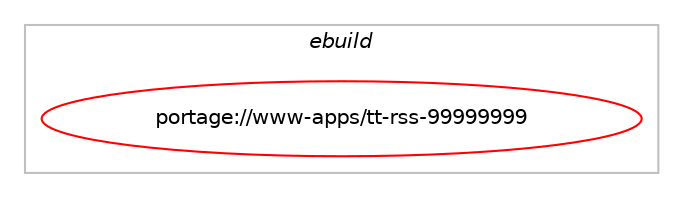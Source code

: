 digraph prolog {

# *************
# Graph options
# *************

newrank=true;
concentrate=true;
compound=true;
graph [rankdir=LR,fontname=Helvetica,fontsize=10,ranksep=1.5];#, ranksep=2.5, nodesep=0.2];
edge  [arrowhead=vee];
node  [fontname=Helvetica,fontsize=10];

# **********
# The ebuild
# **********

subgraph cluster_leftcol {
color=gray;
label=<<i>ebuild</i>>;
id [label="portage://www-apps/tt-rss-99999999", color=red, width=4, href="../www-apps/tt-rss-99999999.svg"];
}

# ****************
# The dependencies
# ****************

subgraph cluster_midcol {
color=gray;
label=<<i>dependencies</i>>;
subgraph cluster_compile {
fillcolor="#eeeeee";
style=filled;
label=<<i>compile</i>>;
# *** BEGIN UNKNOWN DEPENDENCY TYPE (TODO) ***
# id -> equal(any_of_group([package_dependency(portage://www-apps/tt-rss-99999999,install,no,virtual,httpd-cgi,none,[,,],[],[]),package_dependency(portage://www-apps/tt-rss-99999999,install,no,virtual,httpd-fastcgi,none,[,,],[],[])]))
# *** END UNKNOWN DEPENDENCY TYPE (TODO) ***

# *** BEGIN UNKNOWN DEPENDENCY TYPE (TODO) ***
# id -> equal(use_conditional_group(negative,vhosts,portage://www-apps/tt-rss-99999999,[use_conditional_group(positive,daemon,portage://www-apps/tt-rss-99999999,[use_conditional_group(positive,acl,portage://www-apps/tt-rss-99999999,[package_dependency(portage://www-apps/tt-rss-99999999,install,no,sys-apps,acl,none,[,,],[],[])])])]))
# *** END UNKNOWN DEPENDENCY TYPE (TODO) ***

# *** BEGIN UNKNOWN DEPENDENCY TYPE (TODO) ***
# id -> equal(package_dependency(portage://www-apps/tt-rss-99999999,install,no,app-admin,webapp-config,none,[,,],[],[]))
# *** END UNKNOWN DEPENDENCY TYPE (TODO) ***

}
subgraph cluster_compileandrun {
fillcolor="#eeeeee";
style=filled;
label=<<i>compile and run</i>>;
}
subgraph cluster_run {
fillcolor="#eeeeee";
style=filled;
label=<<i>run</i>>;
# *** BEGIN UNKNOWN DEPENDENCY TYPE (TODO) ***
# id -> equal(use_conditional_group(negative,daemon,portage://www-apps/tt-rss-99999999,[any_of_group([all_of_group([package_dependency(portage://www-apps/tt-rss-99999999,run,no,virtual,httpd-php,none,[,,],[slot(8.3)],[]),package_dependency(portage://www-apps/tt-rss-99999999,run,no,dev-lang,php,none,[,,],[slot(8.3)],[use(optenable(gd),none),use(optenable(mysqli),none),use(optenable(postgres),none),use(enable(curl),none),use(enable(fileinfo),none),use(enable(intl),none),use(enable(json),positive),use(enable(pdo),none),use(enable(unicode),none),use(enable(xml),none)])]),all_of_group([package_dependency(portage://www-apps/tt-rss-99999999,run,no,virtual,httpd-php,none,[,,],[slot(8.2)],[]),package_dependency(portage://www-apps/tt-rss-99999999,run,no,dev-lang,php,none,[,,],[slot(8.2)],[use(optenable(gd),none),use(optenable(mysqli),none),use(optenable(postgres),none),use(enable(curl),none),use(enable(fileinfo),none),use(enable(intl),none),use(enable(json),positive),use(enable(pdo),none),use(enable(unicode),none),use(enable(xml),none)])]),all_of_group([package_dependency(portage://www-apps/tt-rss-99999999,run,no,virtual,httpd-php,none,[,,],[slot(8.1)],[]),package_dependency(portage://www-apps/tt-rss-99999999,run,no,dev-lang,php,none,[,,],[slot(8.1)],[use(optenable(gd),none),use(optenable(mysqli),none),use(optenable(postgres),none),use(enable(curl),none),use(enable(fileinfo),none),use(enable(intl),none),use(enable(json),positive),use(enable(pdo),none),use(enable(unicode),none),use(enable(xml),none)])])])]))
# *** END UNKNOWN DEPENDENCY TYPE (TODO) ***

# *** BEGIN UNKNOWN DEPENDENCY TYPE (TODO) ***
# id -> equal(use_conditional_group(positive,daemon,portage://www-apps/tt-rss-99999999,[use_conditional_group(positive,acl,portage://www-apps/tt-rss-99999999,[package_dependency(portage://www-apps/tt-rss-99999999,run,no,sys-apps,acl,none,[,,],[],[])])]))
# *** END UNKNOWN DEPENDENCY TYPE (TODO) ***

# *** BEGIN UNKNOWN DEPENDENCY TYPE (TODO) ***
# id -> equal(use_conditional_group(positive,daemon,portage://www-apps/tt-rss-99999999,[package_dependency(portage://www-apps/tt-rss-99999999,run,no,acct-user,ttrssd,none,[,,],[],[]),package_dependency(portage://www-apps/tt-rss-99999999,run,no,acct-group,ttrssd,none,[,,],[],[]),any_of_group([all_of_group([package_dependency(portage://www-apps/tt-rss-99999999,run,no,virtual,httpd-php,none,[,,],[slot(8.3)],[]),package_dependency(portage://www-apps/tt-rss-99999999,run,no,dev-lang,php,none,[,,],[slot(8.3)],[use(optenable(gd),none),use(optenable(mysqli),none),use(optenable(postgres),none),use(enable(curl),none),use(enable(fileinfo),none),use(enable(intl),none),use(enable(json),positive),use(enable(pdo),none),use(enable(unicode),none),use(enable(xml),none),use(enable(cli),none),use(enable(pcntl),none)])]),all_of_group([package_dependency(portage://www-apps/tt-rss-99999999,run,no,virtual,httpd-php,none,[,,],[slot(8.2)],[]),package_dependency(portage://www-apps/tt-rss-99999999,run,no,dev-lang,php,none,[,,],[slot(8.2)],[use(optenable(gd),none),use(optenable(mysqli),none),use(optenable(postgres),none),use(enable(curl),none),use(enable(fileinfo),none),use(enable(intl),none),use(enable(json),positive),use(enable(pdo),none),use(enable(unicode),none),use(enable(xml),none),use(enable(cli),none),use(enable(pcntl),none)])]),all_of_group([package_dependency(portage://www-apps/tt-rss-99999999,run,no,virtual,httpd-php,none,[,,],[slot(8.1)],[]),package_dependency(portage://www-apps/tt-rss-99999999,run,no,dev-lang,php,none,[,,],[slot(8.1)],[use(optenable(gd),none),use(optenable(mysqli),none),use(optenable(postgres),none),use(enable(curl),none),use(enable(fileinfo),none),use(enable(intl),none),use(enable(json),positive),use(enable(pdo),none),use(enable(unicode),none),use(enable(xml),none),use(enable(cli),none),use(enable(pcntl),none)])])])]))
# *** END UNKNOWN DEPENDENCY TYPE (TODO) ***

# *** BEGIN UNKNOWN DEPENDENCY TYPE (TODO) ***
# id -> equal(package_dependency(portage://www-apps/tt-rss-99999999,run,no,app-admin,webapp-config,none,[,,],[],[]))
# *** END UNKNOWN DEPENDENCY TYPE (TODO) ***

}
}

# **************
# The candidates
# **************

subgraph cluster_choices {
rank=same;
color=gray;
label=<<i>candidates</i>>;

}

}
